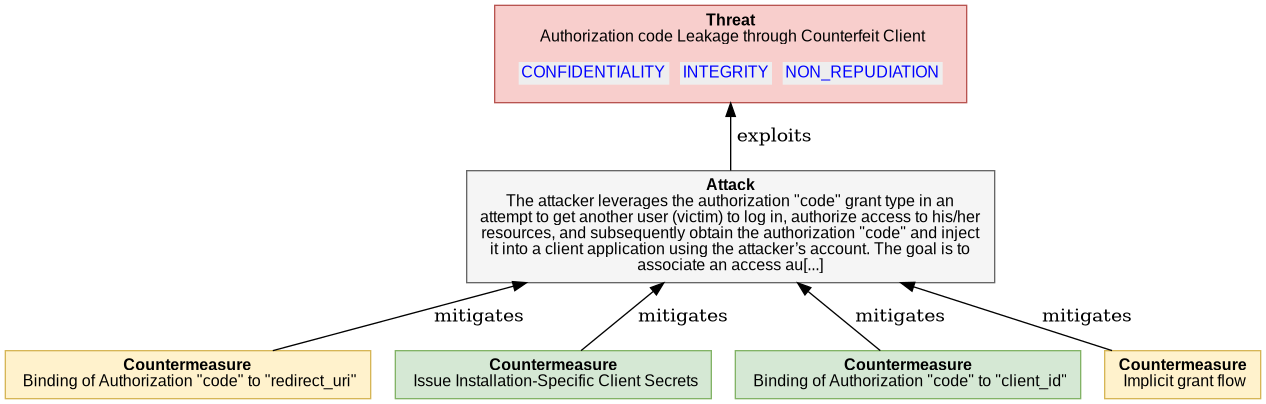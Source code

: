  

@startuml
digraph G {
rankdir="BT";
  node [shape=plaintext, fontname="Arial" fontsize="12"];
    "4_4_1_7_CLIENT_SPOOFING4" [ fillcolor="#F8CECC", style=filled, shape=polygon, color="#B85450"
    label= 
    <<table border="0" cellborder="0" cellspacing="0">
     <tr><td align="center"><b>Threat</b><br/> 

Authorization code Leakage through Counterfeit Client
</td></tr>
     <tr><td><table border="0" cellborder="0" cellspacing="8"><tr>
                ret += secObj.linkedImpactMDText()
     <td align="center" href="#OAuth2.CONFIDENTIALITY" bgcolor="#EEEEEE"><font color="blue">CONFIDENTIALITY</font></td>
                ret += secObj.linkedImpactMDText()
     <td align="center" href="#OAuth2.INTEGRITY" bgcolor="#EEEEEE"><font color="blue">INTEGRITY</font></td>
                ret += secObj.linkedImpactMDText()
     <td align="center" href="#OAuth2.NON_REPUDIATION" bgcolor="#EEEEEE"><font color="blue">NON_REPUDIATION</font></td>
     </tr></table></td></tr>   
   </table>>
   ];
    
"4_4_1_7_CLIENT_SPOOFING4_attack" [ fillcolor="#f5f5f5", style=filled, shape=polygon, color="#666666", label =     
    <<table border="0" cellborder="0" cellspacing="0">
     <tr><td align="center"><b>Attack</b><br/>

The attacker leverages the authorization &quot;code&quot; grant type in an<br/>attempt to get another user (victim) to log in, authorize access to his/her<br/>resources, and subsequently obtain the authorization &quot;code&quot; and inject<br/>it into a client application using the attacker’s account. The goal is to<br/>associate an access au[...]
</td></tr>
   </table>>
    ]

"4_4_1_7_CLIENT_SPOOFING4_attack" -> "4_4_1_7_CLIENT_SPOOFING4"  [label = " exploits"]

    "4_4_1_7_CLIENT_SPOOFING4_countermeasure0" [ 
       fillcolor="#FFF2CC", style=filled, shape=polygon, color="#D6B656", label =     
    <<table border="0" cellborder="0" cellspacing="0">
     <tr><td align="left"><b>Countermeasure</b><br/> 

Binding of Authorization &quot;code&quot; to &quot;redirect_uri&quot;
</td></tr>
   </table>>
   ]

     "4_4_1_7_CLIENT_SPOOFING4_countermeasure0" -> "4_4_1_7_CLIENT_SPOOFING4_attack" [label = " mitigates"]

    "4_4_1_7_CLIENT_SPOOFING4_countermeasure1" [ 
       fillcolor="#D5E8D4", style=filled, shape=polygon, color="#82B366", label =     
    <<table border="0" cellborder="0" cellspacing="0">
     <tr><td align="left"><b>Countermeasure</b><br/> 

Issue Installation-Specific Client Secrets
</td></tr>
   </table>>
   ]

     "4_4_1_7_CLIENT_SPOOFING4_countermeasure1" -> "4_4_1_7_CLIENT_SPOOFING4_attack" [label = " mitigates"]

    "4_4_1_7_CLIENT_SPOOFING4_countermeasure2" [ 
       fillcolor="#D5E8D4", style=filled, shape=polygon, color="#82B366", label =     
    <<table border="0" cellborder="0" cellspacing="0">
     <tr><td align="left"><b>Countermeasure</b><br/> 

Binding of Authorization &quot;code&quot; to &quot;client_id&quot;
</td></tr>
   </table>>
   ]

     "4_4_1_7_CLIENT_SPOOFING4_countermeasure2" -> "4_4_1_7_CLIENT_SPOOFING4_attack" [label = " mitigates"]

    "4_4_1_7_CLIENT_SPOOFING4_countermeasure3" [ 
       fillcolor="#FFF2CC", style=filled, shape=polygon, color="#D6B656", label =     
    <<table border="0" cellborder="0" cellspacing="0">
     <tr><td align="left"><b>Countermeasure</b><br/> 

Implicit grant flow
</td></tr>
   </table>>
   ]

     "4_4_1_7_CLIENT_SPOOFING4_countermeasure3" -> "4_4_1_7_CLIENT_SPOOFING4_attack" [label = " mitigates"]

}
@enduml

